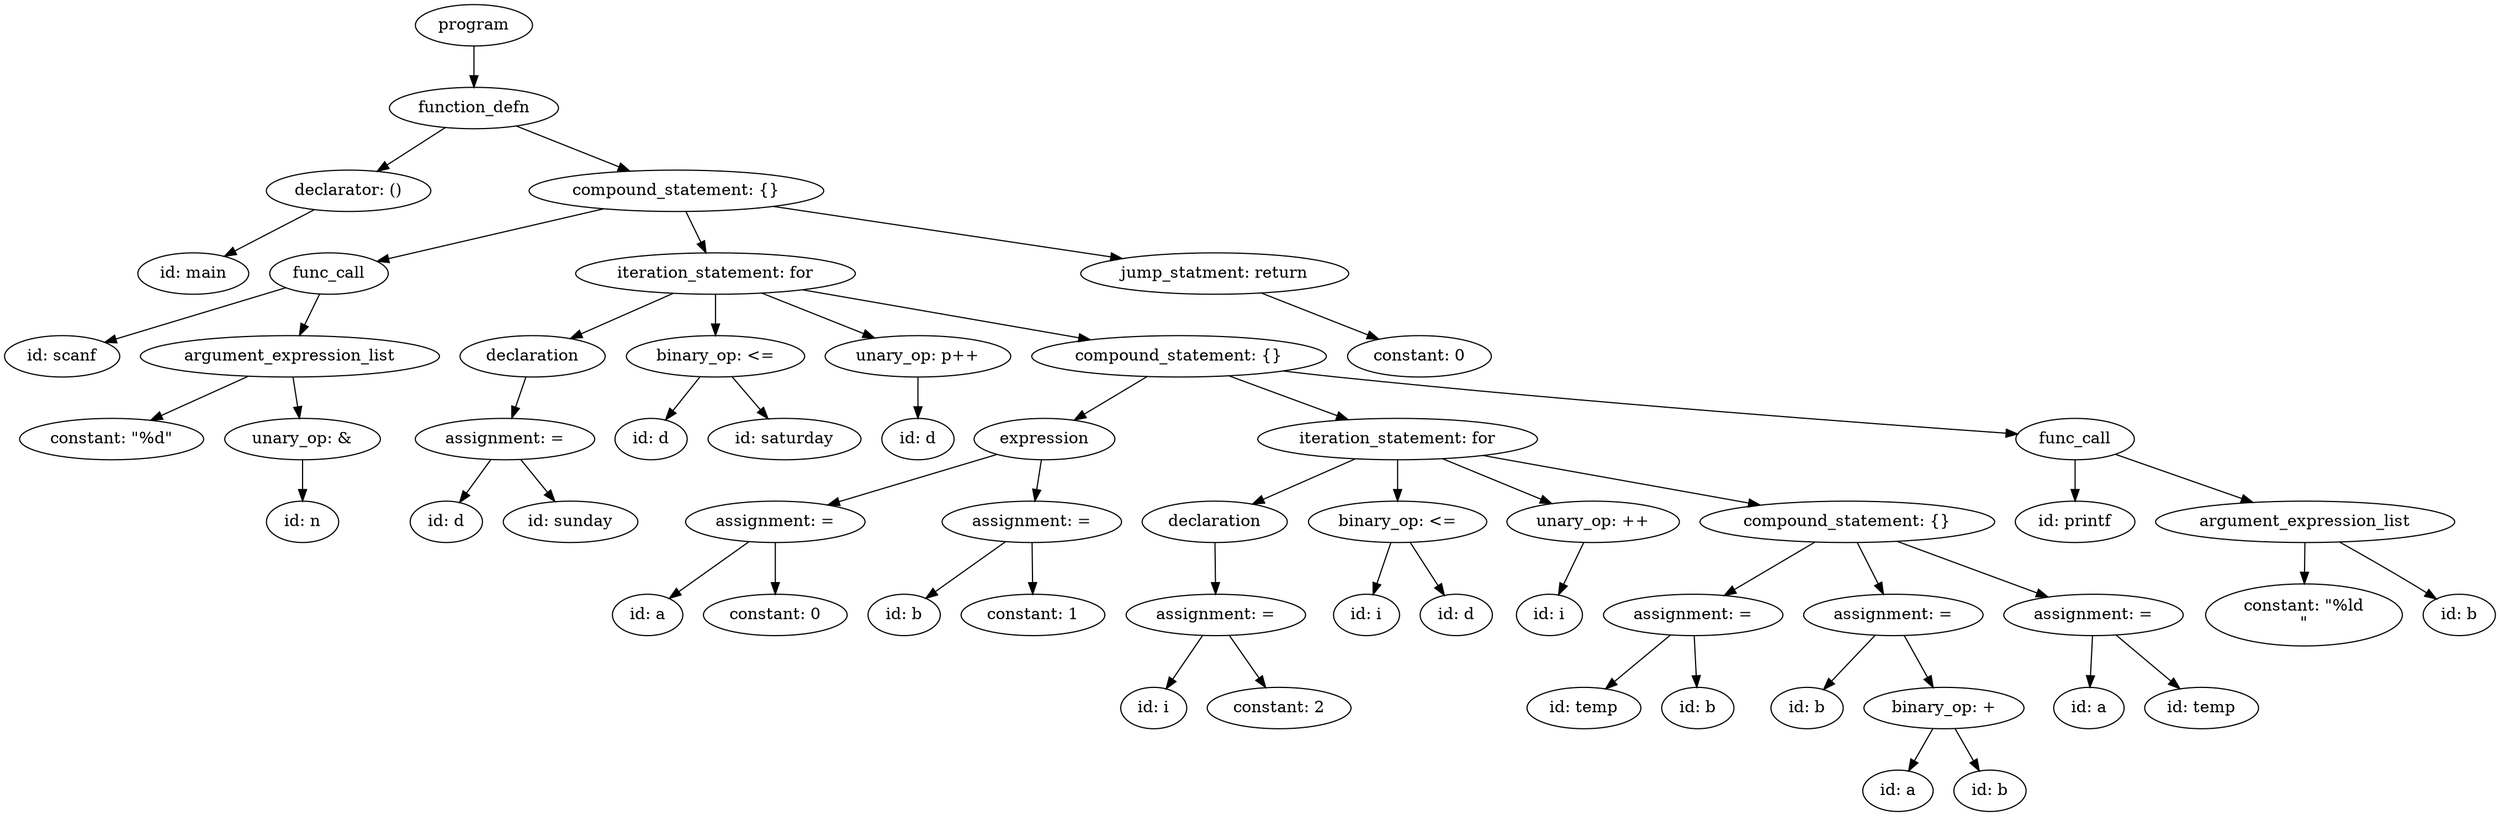 strict digraph "" {
	graph [bb="0,0,2165.2,702"];
	node [label="\N"];
	139	[height=0.5,
		label=program,
		pos="408.05,684",
		width=1.4082];
	138	[height=0.5,
		label=function_defn,
		pos="408.05,612",
		width=2.0417];
	139 -> 138	[pos="e,408.05,630.1 408.05,665.7 408.05,657.98 408.05,648.71 408.05,640.11"];
	73	[height=0.5,
		label="declarator: ()",
		pos="299.05,540",
		width=1.9861];
	138 -> 73	[pos="e,323.94,556.98 383.04,594.94 368.08,585.34 348.89,573.01 332.62,562.56"];
	137	[height=0.5,
		label="compound_statement: {}",
		pos="584.05,540",
		width=3.5566];
	138 -> 137	[pos="e,543.51,557.12 444.94,596.33 470.84,586.02 505.78,572.13 534.16,560.84"];
	72	[height=0.5,
		label="id: main",
		pos="164.05,468",
		width=1.336];
	73 -> 72	[pos="e,191.17,483.07 269.08,523.46 248.78,512.94 221.84,498.97 200.33,487.81"];
	81	[height=0.5,
		label=func_call,
		pos="282.05,468",
		width=1.4306];
	137 -> 81	[pos="e,323.95,478.71 520.74,524.33 465.28,511.47 385.68,493.02 333.92,481.02"];
	134	[height=0.5,
		label="iteration_statement: for",
		pos="618.05,468",
		width=3.3761];
	137 -> 134	[pos="e,609.74,486.1 592.45,521.7 596.32,513.73 601,504.1 605.29,495.26"];
	136	[height=0.5,
		label="jump_statment: return",
		pos="1052,468",
		width=3.2361];
	137 -> 136	[pos="e,971.64,481.03 668.26,526.4 750.95,514.04 876.7,495.23 961.51,482.54"];
	76	[height=0.5,
		label="id: scanf",
		pos="50.046,396",
		width=1.3902];
	81 -> 76	[pos="e,87.053,408.17 244.25,455.6 203.99,443.45 140.2,424.2 96.803,411.11"];
	78	[height=0.5,
		label=argument_expression_list,
		pos="248.05,396",
		width=3.6111];
	81 -> 78	[pos="e,256.44,414.28 273.82,450.05 269.95,442.09 265.25,432.41 260.92,423.51"];
	92	[height=0.5,
		label=declaration,
		pos="459.05,396",
		width=1.7512];
	134 -> 92	[pos="e,491.94,411.48 581.17,450.76 557.25,440.24 526.03,426.49 501.14,415.53"];
	95	[height=0.5,
		label="binary_op: <=",
		pos="618.05,396",
		width=2.1528];
	134 -> 95	[pos="e,618.05,414.1 618.05,449.7 618.05,441.98 618.05,432.71 618.05,424.11"];
	97	[height=0.5,
		label="unary_op: p++",
		pos="794.05,396",
		width=2.2387];
	134 -> 97	[pos="e,756.26,412.03 658.42,450.94 684.75,440.47 719.22,426.76 746.81,415.79"];
	133	[height=0.5,
		label="compound_statement: {}",
		pos="1021,396",
		width=3.5566];
	134 -> 133	[pos="e,943.87,410.41 693.85,453.83 762.12,441.98 862.44,424.55 933.97,412.12"];
	135	[height=0.5,
		label="constant: 0",
		pos="1230,396",
		width=1.7361];
	136 -> 135	[pos="e,1194.6,410.93 1092.4,451.12 1120.1,440.24 1156.8,425.82 1185.3,414.6"];
	77	[height=0.5,
		label="constant: \"%d\"",
		pos="93.046,324",
		width=2.2222];
	78 -> 77	[pos="e,127.04,340.35 211.7,378.59 189.11,368.39 159.95,355.21 136.18,344.48"];
	80	[height=0.5,
		label="unary_op: &",
		pos="259.05,324",
		width=1.8776];
	78 -> 80	[pos="e,256.36,342.1 250.76,377.7 251.98,369.98 253.43,360.71 254.79,352.11"];
	91	[height=0.5,
		label="assignment: =",
		pos="435.05,324",
		width=2.1667];
	92 -> 91	[pos="e,440.97,342.28 453.24,378.05 450.53,370.18 447.26,360.62 444.23,351.79"];
	93	[height=0.5,
		label="id: d",
		pos="562.05,324",
		width=0.86659];
	95 -> 93	[pos="e,574.71,340.83 604.49,378.05 597.48,369.29 588.81,358.45 581.13,348.86"];
	94	[height=0.5,
		label="id: saturday",
		pos="678.05,324",
		width=1.8472];
	95 -> 94	[pos="e,663.65,341.79 632.57,378.05 639.94,369.46 649.03,358.86 657.13,349.4"];
	96	[height=0.5,
		label="id: d",
		pos="794.05,324",
		width=0.86659];
	97 -> 96	[pos="e,794.05,342.1 794.05,377.7 794.05,369.98 794.05,360.71 794.05,352.11"];
	104	[height=0.5,
		label=expression,
		pos="904.05,324",
		width=1.6971];
	133 -> 104	[pos="e,929.97,340.51 993.32,378.41 976.98,368.63 956.15,356.18 938.73,345.75"];
	127	[height=0.5,
		label="iteration_statement: for",
		pos="1211,324",
		width=3.3761];
	133 -> 127	[pos="e,1168,340.86 1064.6,378.94 1092.5,368.68 1128.8,355.31 1158.3,344.44"];
	132	[height=0.5,
		label=func_call,
		pos="1800,324",
		width=1.4306];
	133 -> 132	[pos="e,1750,328.43 1111.6,383.23 1127.1,381.37 1143,379.55 1158,378 1371.6,355.94 1626,337.16 1739.8,329.14"];
	79	[height=0.5,
		label="id: n",
		pos="259.05,252",
		width=0.86659];
	80 -> 79	[pos="e,259.05,270.1 259.05,305.7 259.05,297.98 259.05,288.71 259.05,280.11"];
	89	[height=0.5,
		label="id: d",
		pos="384.05,252",
		width=0.86659];
	91 -> 89	[pos="e,395.58,268.83 422.7,306.05 416.38,297.38 408.58,286.67 401.64,277.15"];
	90	[height=0.5,
		label="id: sunday",
		pos="492.05,252",
		width=1.625];
	91 -> 90	[pos="e,478.37,269.79 448.84,306.05 455.78,297.54 464.3,287.07 471.95,277.68"];
	100	[height=0.5,
		label="assignment: =",
		pos="670.05,252",
		width=2.1667];
	104 -> 100	[pos="e,715.73,266.67 862.75,310.65 824.61,299.24 767.66,282.2 725.55,269.6"];
	103	[height=0.5,
		label="assignment: =",
		pos="893.05,252",
		width=2.1667];
	104 -> 103	[pos="e,895.73,270.1 901.33,305.7 900.11,297.98 898.66,288.71 897.31,280.11"];
	109	[height=0.5,
		label=declaration,
		pos="1052,252",
		width=1.7512];
	127 -> 109	[pos="e,1084.9,267.48 1174.2,306.76 1150.3,296.24 1119,282.49 1094.1,271.53"];
	112	[height=0.5,
		label="binary_op: <=",
		pos="1211,252",
		width=2.1528];
	127 -> 112	[pos="e,1211,270.1 1211,305.7 1211,297.98 1211,288.71 1211,280.11"];
	114	[height=0.5,
		label="unary_op: ++",
		pos="1381,252",
		width=2.0762];
	127 -> 114	[pos="e,1345.1,267.79 1250,306.94 1275.5,296.44 1308.9,282.69 1335.6,271.7"];
	126	[height=0.5,
		label="compound_statement: {}",
		pos="1602,252",
		width=3.5566];
	127 -> 126	[pos="e,1526.2,266.58 1285.5,309.67 1351.3,297.89 1447.2,280.72 1516.2,268.37"];
	128	[height=0.5,
		label="id: printf",
		pos="1800,252",
		width=1.4444];
	132 -> 128	[pos="e,1800,270.1 1800,305.7 1800,297.98 1800,288.71 1800,280.11"];
	130	[height=0.5,
		label=argument_expression_list,
		pos="2000,252",
		width=3.6111];
	132 -> 130	[pos="e,1954.6,268.92 1835.3,310.65 1865.7,300.03 1910,284.53 1945,272.28"];
	98	[height=0.5,
		label="id: a",
		pos="559.05,171",
		width=0.84854];
	100 -> 98	[pos="e,577.96,185.46 647.05,234.63 629.39,222.07 604.97,204.69 586.33,191.42"];
	99	[height=0.5,
		label="constant: 0",
		pos="670.05,171",
		width=1.7361];
	100 -> 99	[pos="e,670.05,189.11 670.05,233.86 670.05,223.71 670.05,210.63 670.05,199.12"];
	101	[height=0.5,
		label="id: b",
		pos="782.05,171",
		width=0.86659];
	103 -> 101	[pos="e,800.96,185.46 870.05,234.63 852.39,222.07 827.97,204.69 809.33,191.42"];
	102	[height=0.5,
		label="constant: 1",
		pos="894.05,171",
		width=1.7361];
	103 -> 102	[pos="e,893.83,189.11 893.26,233.86 893.39,223.71 893.56,210.63 893.7,199.12"];
	108	[height=0.5,
		label="assignment: =",
		pos="1053,171",
		width=2.1667];
	109 -> 108	[pos="e,1052.8,189.11 1052.3,233.86 1052.4,223.71 1052.6,210.63 1052.7,199.12"];
	110	[height=0.5,
		label="id: i",
		pos="1184,171",
		width=0.79437];
	112 -> 110	[pos="e,1189.8,188.84 1205.2,233.86 1201.7,223.54 1197.1,210.18 1193.1,198.53"];
	111	[height=0.5,
		label="id: d",
		pos="1262,171",
		width=0.86659];
	112 -> 111	[pos="e,1251.7,188.03 1222.1,233.86 1229.1,223.01 1238.3,208.81 1246.1,196.75"];
	113	[height=0.5,
		label="id: i",
		pos="1343,171",
		width=0.79437];
	114 -> 113	[pos="e,1351,188.57 1372.8,233.86 1367.7,223.26 1361.1,209.46 1355.4,197.58"];
	117	[height=0.5,
		label="assignment: =",
		pos="1468,171",
		width=2.1667];
	126 -> 117	[pos="e,1495.1,187.92 1573.6,234.25 1553.2,222.22 1525.6,205.94 1503.7,193.04"];
	122	[height=0.5,
		label="assignment: =",
		pos="1642,171",
		width=2.1667];
	126 -> 122	[pos="e,1633.4,189.11 1610.7,233.86 1616,223.4 1622.9,209.83 1628.8,198.06"];
	125	[height=0.5,
		label="assignment: =",
		pos="1816,171",
		width=2.1667];
	126 -> 125	[pos="e,1776.4,186.63 1645.4,235.01 1680.6,222.02 1730.2,203.68 1766.9,190.14"];
	129	[height=0.75,
		label="constant: \"%ld\n\"",
		pos="1999,171",
		width=2.375];
	130 -> 129	[pos="e,1999.4,198.13 1999.8,233.86 1999.7,226.36 1999.6,217.25 1999.5,208.36"];
	131	[height=0.5,
		label="id: b",
		pos="2134,171",
		width=0.86659];
	130 -> 131	[pos="e,2114.1,184.89 2030,234.41 2048.3,224.13 2072.2,210.55 2093,198 2097.1,195.59 2101.3,193 2105.4,190.43"];
	106	[height=0.5,
		label="id: i",
		pos="999.05,90",
		width=0.79437];
	108 -> 106	[pos="e,1009.8,106.77 1041.3,152.86 1033.8,141.83 1023.9,127.34 1015.6,115.15"];
	107	[height=0.5,
		label="constant: 2",
		pos="1108,90",
		width=1.7361];
	108 -> 107	[pos="e,1096.3,107.84 1065,152.86 1072.5,142.12 1082.2,128.1 1090.6,116.12"];
	115	[height=0.5,
		label="id: temp",
		pos="1373,90",
		width=1.375];
	117 -> 115	[pos="e,1391.9,106.66 1447.9,153.25 1433.9,141.63 1415.2,126.03 1399.9,113.35"];
	116	[height=0.5,
		label="id: b",
		pos="1472,90",
		width=0.86659];
	117 -> 116	[pos="e,1471.2,108.11 1468.9,152.86 1469.4,142.71 1470.1,129.63 1470.7,118.12"];
	118	[height=0.5,
		label="id: b",
		pos="1567,90",
		width=0.86659];
	122 -> 118	[pos="e,1581.4,106.13 1626.1,153.25 1615.2,141.69 1600.5,126.2 1588.5,113.57"];
	121	[height=0.5,
		label="binary_op: +",
		pos="1686,90",
		width=1.9318];
	122 -> 121	[pos="e,1676.7,107.84 1651.6,152.86 1657.5,142.33 1665.1,128.64 1671.7,116.82"];
	123	[height=0.5,
		label="id: a",
		pos="1812,90",
		width=0.84854];
	125 -> 123	[pos="e,1812.9,108.11 1815.2,152.86 1814.7,142.71 1814,129.63 1813.4,118.12"];
	124	[height=0.5,
		label="id: temp",
		pos="1910,90",
		width=1.375];
	125 -> 124	[pos="e,1891.1,106.92 1836,153.25 1849.7,141.71 1868.1,126.23 1883.2,113.6"];
	119	[height=0.5,
		label="id: a",
		pos="1646,18",
		width=0.84854];
	121 -> 119	[pos="e,1655.4,35.307 1676.4,72.055 1671.6,63.679 1665.7,53.404 1660.4,44.134"];
	120	[height=0.5,
		label="id: b",
		pos="1726,18",
		width=0.86659];
	121 -> 120	[pos="e,1716.7,35.307 1695.7,72.055 1700.5,63.679 1706.4,53.404 1711.7,44.134"];
}

